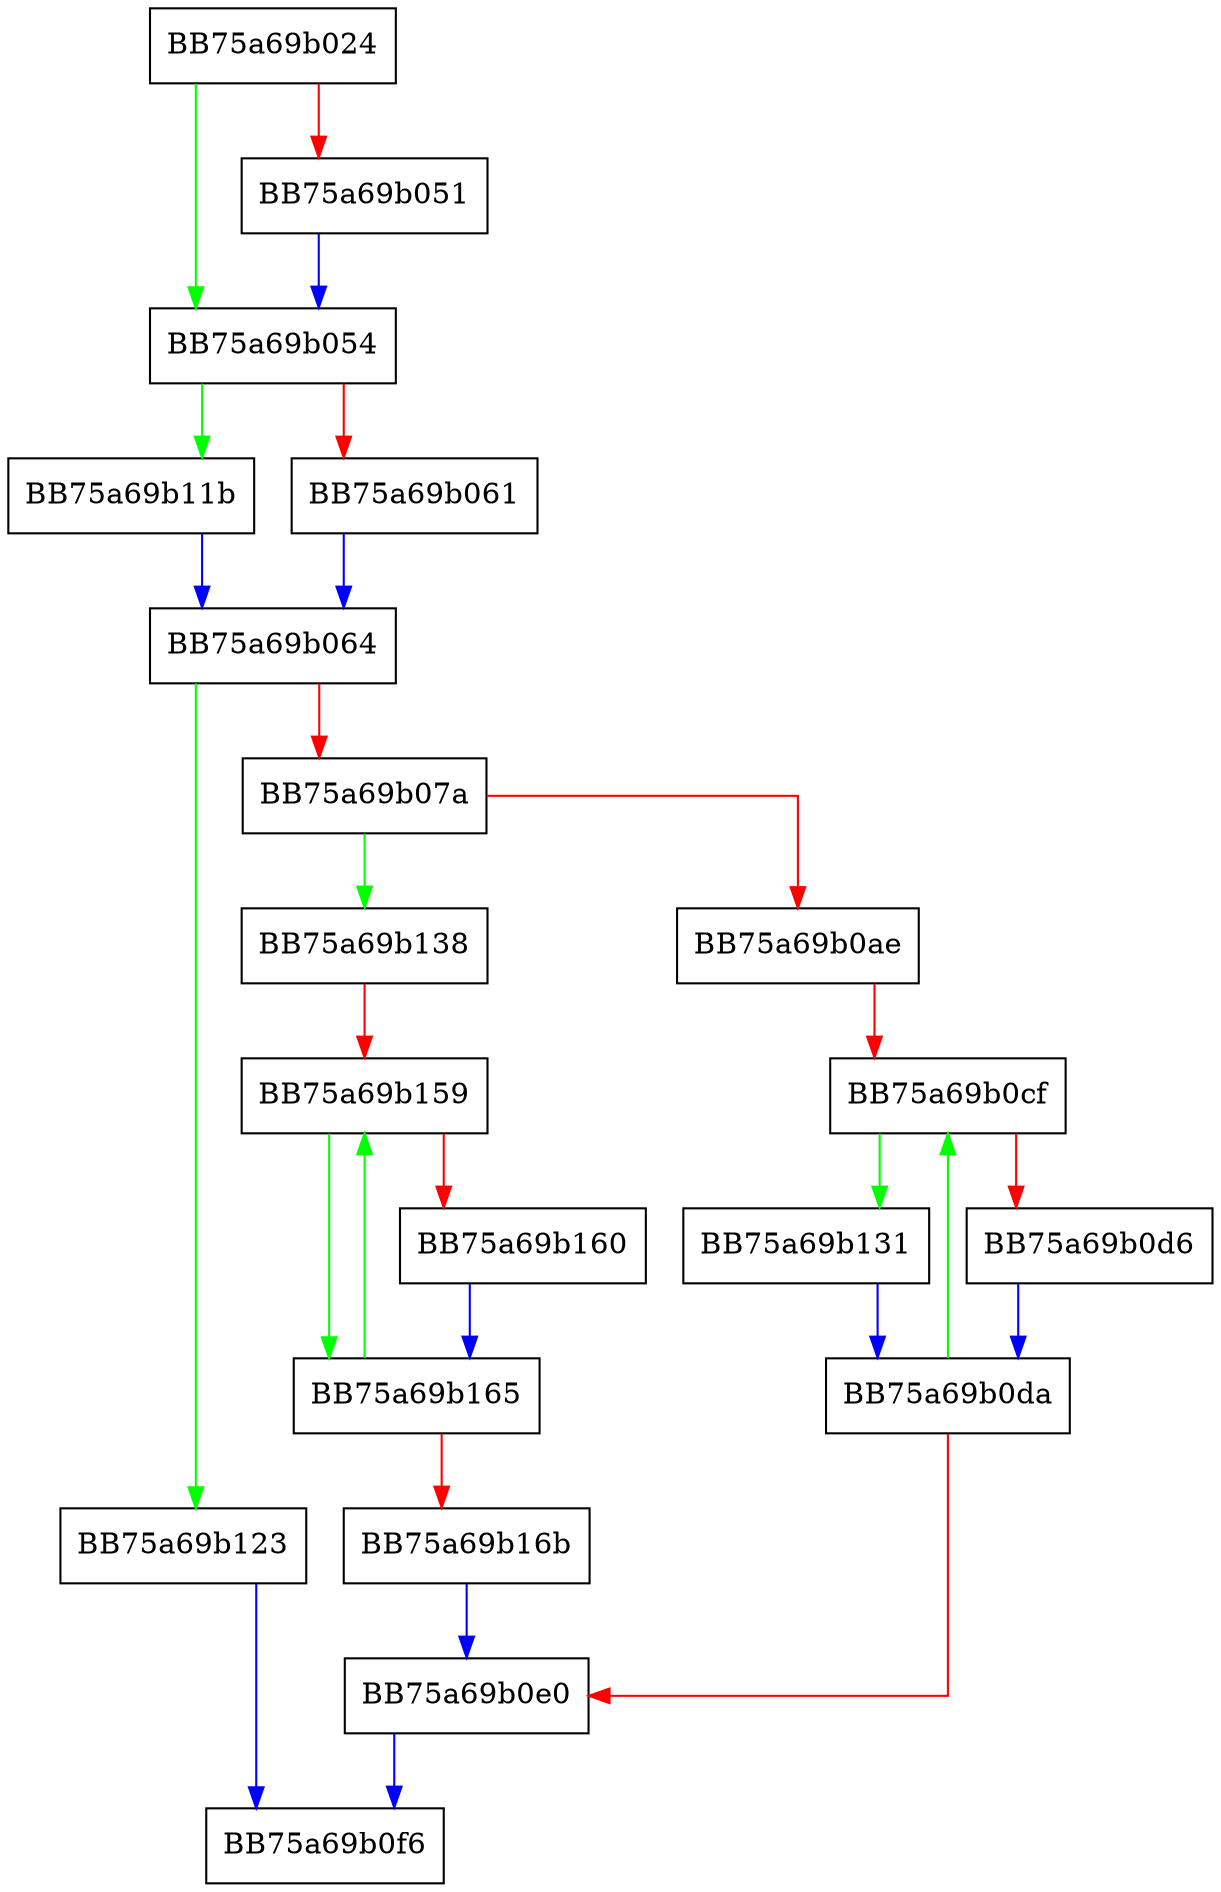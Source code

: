 digraph erase {
  node [shape="box"];
  graph [splines=ortho];
  BB75a69b024 -> BB75a69b054 [color="green"];
  BB75a69b024 -> BB75a69b051 [color="red"];
  BB75a69b051 -> BB75a69b054 [color="blue"];
  BB75a69b054 -> BB75a69b11b [color="green"];
  BB75a69b054 -> BB75a69b061 [color="red"];
  BB75a69b061 -> BB75a69b064 [color="blue"];
  BB75a69b064 -> BB75a69b123 [color="green"];
  BB75a69b064 -> BB75a69b07a [color="red"];
  BB75a69b07a -> BB75a69b138 [color="green"];
  BB75a69b07a -> BB75a69b0ae [color="red"];
  BB75a69b0ae -> BB75a69b0cf [color="red"];
  BB75a69b0cf -> BB75a69b131 [color="green"];
  BB75a69b0cf -> BB75a69b0d6 [color="red"];
  BB75a69b0d6 -> BB75a69b0da [color="blue"];
  BB75a69b0da -> BB75a69b0cf [color="green"];
  BB75a69b0da -> BB75a69b0e0 [color="red"];
  BB75a69b0e0 -> BB75a69b0f6 [color="blue"];
  BB75a69b11b -> BB75a69b064 [color="blue"];
  BB75a69b123 -> BB75a69b0f6 [color="blue"];
  BB75a69b131 -> BB75a69b0da [color="blue"];
  BB75a69b138 -> BB75a69b159 [color="red"];
  BB75a69b159 -> BB75a69b165 [color="green"];
  BB75a69b159 -> BB75a69b160 [color="red"];
  BB75a69b160 -> BB75a69b165 [color="blue"];
  BB75a69b165 -> BB75a69b159 [color="green"];
  BB75a69b165 -> BB75a69b16b [color="red"];
  BB75a69b16b -> BB75a69b0e0 [color="blue"];
}